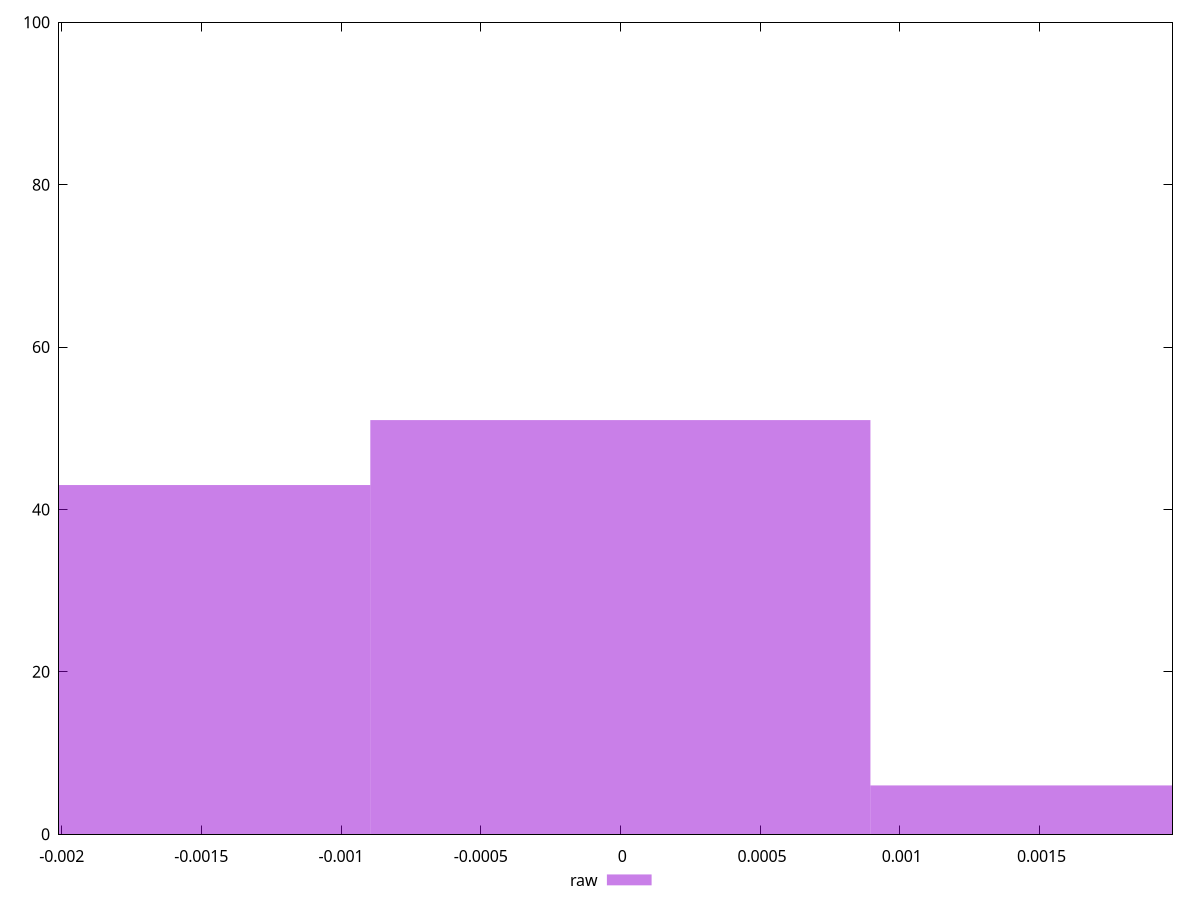 reset

$raw <<EOF
0 51
-0.001790269282942543 43
0.001790269282942543 6
EOF

set key outside below
set boxwidth 0.001790269282942543
set xrange [-0.0020095303391336606:0.001976420051056441]
set yrange [0:100]
set trange [0:100]
set style fill transparent solid 0.5 noborder
set terminal svg size 640, 490 enhanced background rgb 'white'
set output "reprap/meta/score-difference/samples/pages+cached+noexternal/raw/histogram.svg"

plot $raw title "raw" with boxes

reset
